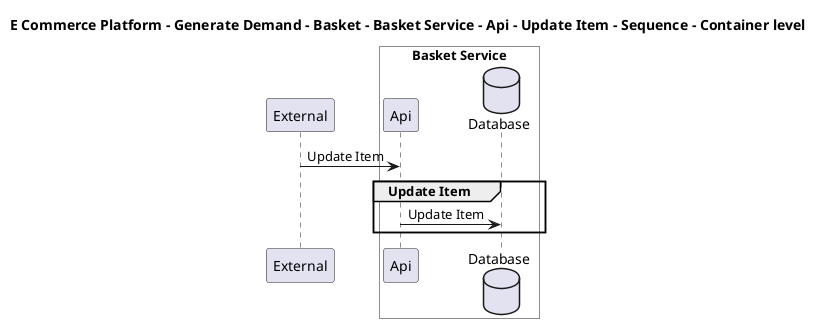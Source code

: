 @startuml

title E Commerce Platform - Generate Demand - Basket - Basket Service - Api - Update Item - Sequence - Container level

participant "External" as C4InterFlow.SoftwareSystems.ExternalSystem

box "Basket Service" #White
    participant "Api" as ECommercePlatform.GenerateDemand.Basket.SoftwareSystems.BasketService.Containers.Api
    database "Database" as ECommercePlatform.GenerateDemand.Basket.SoftwareSystems.BasketService.Containers.Database
end box


C4InterFlow.SoftwareSystems.ExternalSystem -> ECommercePlatform.GenerateDemand.Basket.SoftwareSystems.BasketService.Containers.Api : Update Item
group Update Item
ECommercePlatform.GenerateDemand.Basket.SoftwareSystems.BasketService.Containers.Api -> ECommercePlatform.GenerateDemand.Basket.SoftwareSystems.BasketService.Containers.Database : Update Item
end


@enduml

